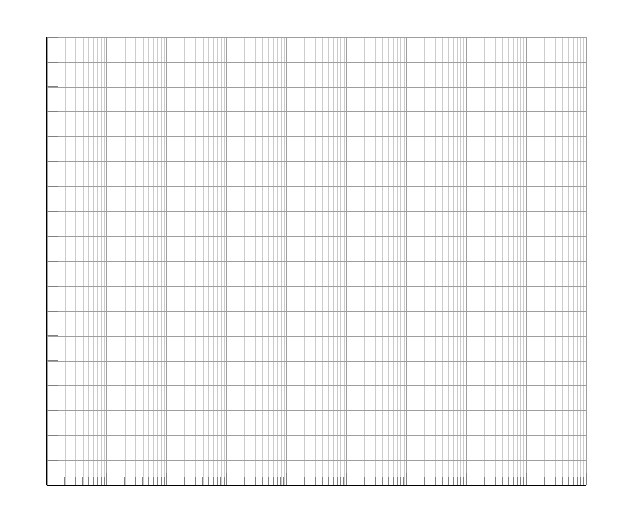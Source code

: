 \begin{tikzpicture}
    \begin{axis}[
        axis x line*=bottom,
        axis y line*=left,
        ytick distance={5},
        xmode=log,
        xmin=1e-2, xmax=1e7,
        ymin=-40, ymax=50,
        grid=both,
        major grid style={line width=.12pt, black!38},
        minor grid style={line width=.12pt, black!20},      
        yticklabel=\empty,
        xticklabel=\empty,
    ]
    \end{axis}
\end{tikzpicture} 
